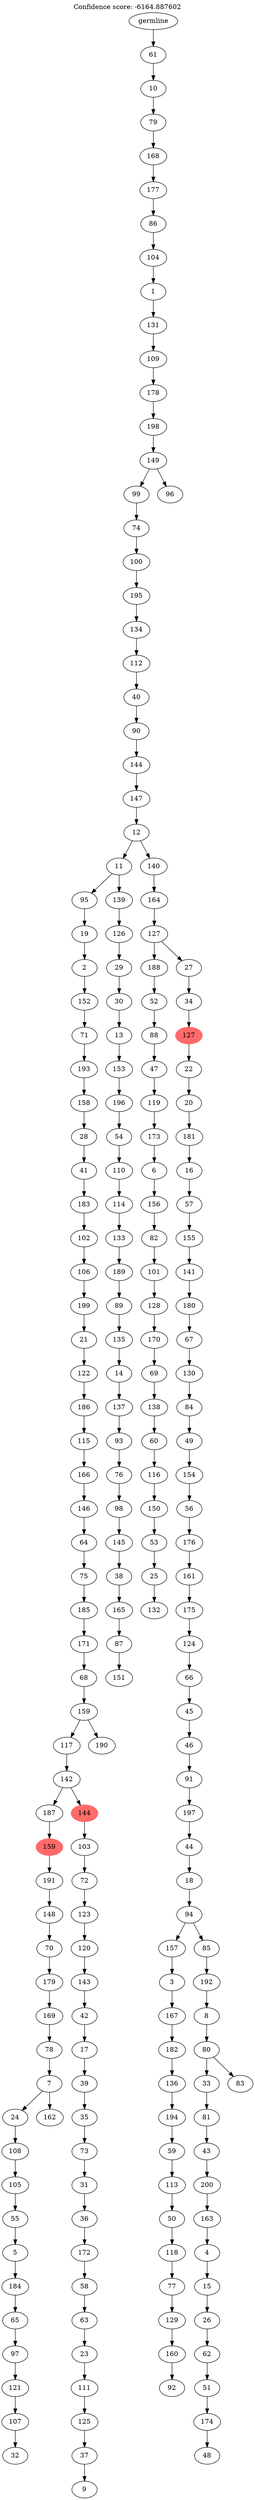 digraph g {
	"199" -> "200";
	"200" [label="32"];
	"198" -> "199";
	"199" [label="107"];
	"197" -> "198";
	"198" [label="121"];
	"196" -> "197";
	"197" [label="97"];
	"195" -> "196";
	"196" [label="65"];
	"194" -> "195";
	"195" [label="184"];
	"193" -> "194";
	"194" [label="5"];
	"192" -> "193";
	"193" [label="55"];
	"191" -> "192";
	"192" [label="105"];
	"190" -> "191";
	"191" [label="108"];
	"189" -> "190";
	"190" [label="24"];
	"189" -> "201";
	"201" [label="162"];
	"188" -> "189";
	"189" [label="7"];
	"187" -> "188";
	"188" [label="78"];
	"186" -> "187";
	"187" [label="169"];
	"185" -> "186";
	"186" [label="179"];
	"184" -> "185";
	"185" [label="70"];
	"183" -> "184";
	"184" [label="148"];
	"182" -> "183";
	"183" [label="191"];
	"181" -> "182";
	"182" [color=indianred1, style=filled, label="159"];
	"179" -> "180";
	"180" [label="9"];
	"178" -> "179";
	"179" [label="37"];
	"177" -> "178";
	"178" [label="125"];
	"176" -> "177";
	"177" [label="111"];
	"175" -> "176";
	"176" [label="23"];
	"174" -> "175";
	"175" [label="63"];
	"173" -> "174";
	"174" [label="58"];
	"172" -> "173";
	"173" [label="172"];
	"171" -> "172";
	"172" [label="36"];
	"170" -> "171";
	"171" [label="31"];
	"169" -> "170";
	"170" [label="73"];
	"168" -> "169";
	"169" [label="35"];
	"167" -> "168";
	"168" [label="39"];
	"166" -> "167";
	"167" [label="17"];
	"165" -> "166";
	"166" [label="42"];
	"164" -> "165";
	"165" [label="143"];
	"163" -> "164";
	"164" [label="120"];
	"162" -> "163";
	"163" [label="123"];
	"161" -> "162";
	"162" [label="72"];
	"160" -> "161";
	"161" [label="103"];
	"159" -> "160";
	"160" [color=indianred1, style=filled, label="144"];
	"159" -> "181";
	"181" [label="187"];
	"158" -> "159";
	"159" [label="142"];
	"157" -> "158";
	"158" [label="117"];
	"157" -> "202";
	"202" [label="190"];
	"156" -> "157";
	"157" [label="159"];
	"155" -> "156";
	"156" [label="68"];
	"154" -> "155";
	"155" [label="171"];
	"153" -> "154";
	"154" [label="185"];
	"152" -> "153";
	"153" [label="75"];
	"151" -> "152";
	"152" [label="64"];
	"150" -> "151";
	"151" [label="146"];
	"149" -> "150";
	"150" [label="166"];
	"148" -> "149";
	"149" [label="115"];
	"147" -> "148";
	"148" [label="186"];
	"146" -> "147";
	"147" [label="122"];
	"145" -> "146";
	"146" [label="21"];
	"144" -> "145";
	"145" [label="199"];
	"143" -> "144";
	"144" [label="106"];
	"142" -> "143";
	"143" [label="102"];
	"141" -> "142";
	"142" [label="183"];
	"140" -> "141";
	"141" [label="41"];
	"139" -> "140";
	"140" [label="28"];
	"138" -> "139";
	"139" [label="158"];
	"137" -> "138";
	"138" [label="193"];
	"136" -> "137";
	"137" [label="71"];
	"135" -> "136";
	"136" [label="152"];
	"134" -> "135";
	"135" [label="2"];
	"133" -> "134";
	"134" [label="19"];
	"131" -> "132";
	"132" [label="151"];
	"130" -> "131";
	"131" [label="87"];
	"129" -> "130";
	"130" [label="165"];
	"128" -> "129";
	"129" [label="38"];
	"127" -> "128";
	"128" [label="145"];
	"126" -> "127";
	"127" [label="98"];
	"125" -> "126";
	"126" [label="76"];
	"124" -> "125";
	"125" [label="93"];
	"123" -> "124";
	"124" [label="137"];
	"122" -> "123";
	"123" [label="14"];
	"121" -> "122";
	"122" [label="135"];
	"120" -> "121";
	"121" [label="89"];
	"119" -> "120";
	"120" [label="189"];
	"118" -> "119";
	"119" [label="133"];
	"117" -> "118";
	"118" [label="114"];
	"116" -> "117";
	"117" [label="110"];
	"115" -> "116";
	"116" [label="54"];
	"114" -> "115";
	"115" [label="196"];
	"113" -> "114";
	"114" [label="153"];
	"112" -> "113";
	"113" [label="13"];
	"111" -> "112";
	"112" [label="30"];
	"110" -> "111";
	"111" [label="29"];
	"109" -> "110";
	"110" [label="126"];
	"108" -> "109";
	"109" [label="139"];
	"108" -> "133";
	"133" [label="95"];
	"106" -> "107";
	"107" [label="132"];
	"105" -> "106";
	"106" [label="25"];
	"104" -> "105";
	"105" [label="53"];
	"103" -> "104";
	"104" [label="150"];
	"102" -> "103";
	"103" [label="116"];
	"101" -> "102";
	"102" [label="60"];
	"100" -> "101";
	"101" [label="138"];
	"99" -> "100";
	"100" [label="69"];
	"98" -> "99";
	"99" [label="170"];
	"97" -> "98";
	"98" [label="128"];
	"96" -> "97";
	"97" [label="101"];
	"95" -> "96";
	"96" [label="82"];
	"94" -> "95";
	"95" [label="156"];
	"93" -> "94";
	"94" [label="6"];
	"92" -> "93";
	"93" [label="173"];
	"91" -> "92";
	"92" [label="119"];
	"90" -> "91";
	"91" [label="47"];
	"89" -> "90";
	"90" [label="88"];
	"88" -> "89";
	"89" [label="52"];
	"86" -> "87";
	"87" [label="92"];
	"85" -> "86";
	"86" [label="160"];
	"84" -> "85";
	"85" [label="129"];
	"83" -> "84";
	"84" [label="77"];
	"82" -> "83";
	"83" [label="118"];
	"81" -> "82";
	"82" [label="50"];
	"80" -> "81";
	"81" [label="113"];
	"79" -> "80";
	"80" [label="59"];
	"78" -> "79";
	"79" [label="194"];
	"77" -> "78";
	"78" [label="136"];
	"76" -> "77";
	"77" [label="182"];
	"75" -> "76";
	"76" [label="167"];
	"74" -> "75";
	"75" [label="3"];
	"71" -> "72";
	"72" [label="48"];
	"70" -> "71";
	"71" [label="174"];
	"69" -> "70";
	"70" [label="51"];
	"68" -> "69";
	"69" [label="62"];
	"67" -> "68";
	"68" [label="26"];
	"66" -> "67";
	"67" [label="15"];
	"65" -> "66";
	"66" [label="4"];
	"64" -> "65";
	"65" [label="163"];
	"63" -> "64";
	"64" [label="200"];
	"62" -> "63";
	"63" [label="43"];
	"61" -> "62";
	"62" [label="81"];
	"60" -> "61";
	"61" [label="33"];
	"60" -> "73";
	"73" [label="83"];
	"59" -> "60";
	"60" [label="80"];
	"58" -> "59";
	"59" [label="8"];
	"57" -> "58";
	"58" [label="192"];
	"56" -> "57";
	"57" [label="85"];
	"56" -> "74";
	"74" [label="157"];
	"55" -> "56";
	"56" [label="94"];
	"54" -> "55";
	"55" [label="18"];
	"53" -> "54";
	"54" [label="44"];
	"52" -> "53";
	"53" [label="197"];
	"51" -> "52";
	"52" [label="91"];
	"50" -> "51";
	"51" [label="46"];
	"49" -> "50";
	"50" [label="45"];
	"48" -> "49";
	"49" [label="66"];
	"47" -> "48";
	"48" [label="124"];
	"46" -> "47";
	"47" [label="175"];
	"45" -> "46";
	"46" [label="161"];
	"44" -> "45";
	"45" [label="176"];
	"43" -> "44";
	"44" [label="56"];
	"42" -> "43";
	"43" [label="154"];
	"41" -> "42";
	"42" [label="49"];
	"40" -> "41";
	"41" [label="84"];
	"39" -> "40";
	"40" [label="130"];
	"38" -> "39";
	"39" [label="67"];
	"37" -> "38";
	"38" [label="180"];
	"36" -> "37";
	"37" [label="141"];
	"35" -> "36";
	"36" [label="155"];
	"34" -> "35";
	"35" [label="57"];
	"33" -> "34";
	"34" [label="16"];
	"32" -> "33";
	"33" [label="181"];
	"31" -> "32";
	"32" [label="20"];
	"30" -> "31";
	"31" [label="22"];
	"29" -> "30";
	"30" [color=indianred1, style=filled, label="127"];
	"28" -> "29";
	"29" [label="34"];
	"27" -> "28";
	"28" [label="27"];
	"27" -> "88";
	"88" [label="188"];
	"26" -> "27";
	"27" [label="127"];
	"25" -> "26";
	"26" [label="164"];
	"24" -> "25";
	"25" [label="140"];
	"24" -> "108";
	"108" [label="11"];
	"23" -> "24";
	"24" [label="12"];
	"22" -> "23";
	"23" [label="147"];
	"21" -> "22";
	"22" [label="144"];
	"20" -> "21";
	"21" [label="90"];
	"19" -> "20";
	"20" [label="40"];
	"18" -> "19";
	"19" [label="112"];
	"17" -> "18";
	"18" [label="134"];
	"16" -> "17";
	"17" [label="195"];
	"15" -> "16";
	"16" [label="100"];
	"14" -> "15";
	"15" [label="74"];
	"13" -> "14";
	"14" [label="99"];
	"13" -> "203";
	"203" [label="96"];
	"12" -> "13";
	"13" [label="149"];
	"11" -> "12";
	"12" [label="198"];
	"10" -> "11";
	"11" [label="178"];
	"9" -> "10";
	"10" [label="109"];
	"8" -> "9";
	"9" [label="131"];
	"7" -> "8";
	"8" [label="1"];
	"6" -> "7";
	"7" [label="104"];
	"5" -> "6";
	"6" [label="86"];
	"4" -> "5";
	"5" [label="177"];
	"3" -> "4";
	"4" [label="168"];
	"2" -> "3";
	"3" [label="79"];
	"1" -> "2";
	"2" [label="10"];
	"0" -> "1";
	"1" [label="61"];
	"0" [label="germline"];
	labelloc="t";
	label="Confidence score: -6164.887602";
}
